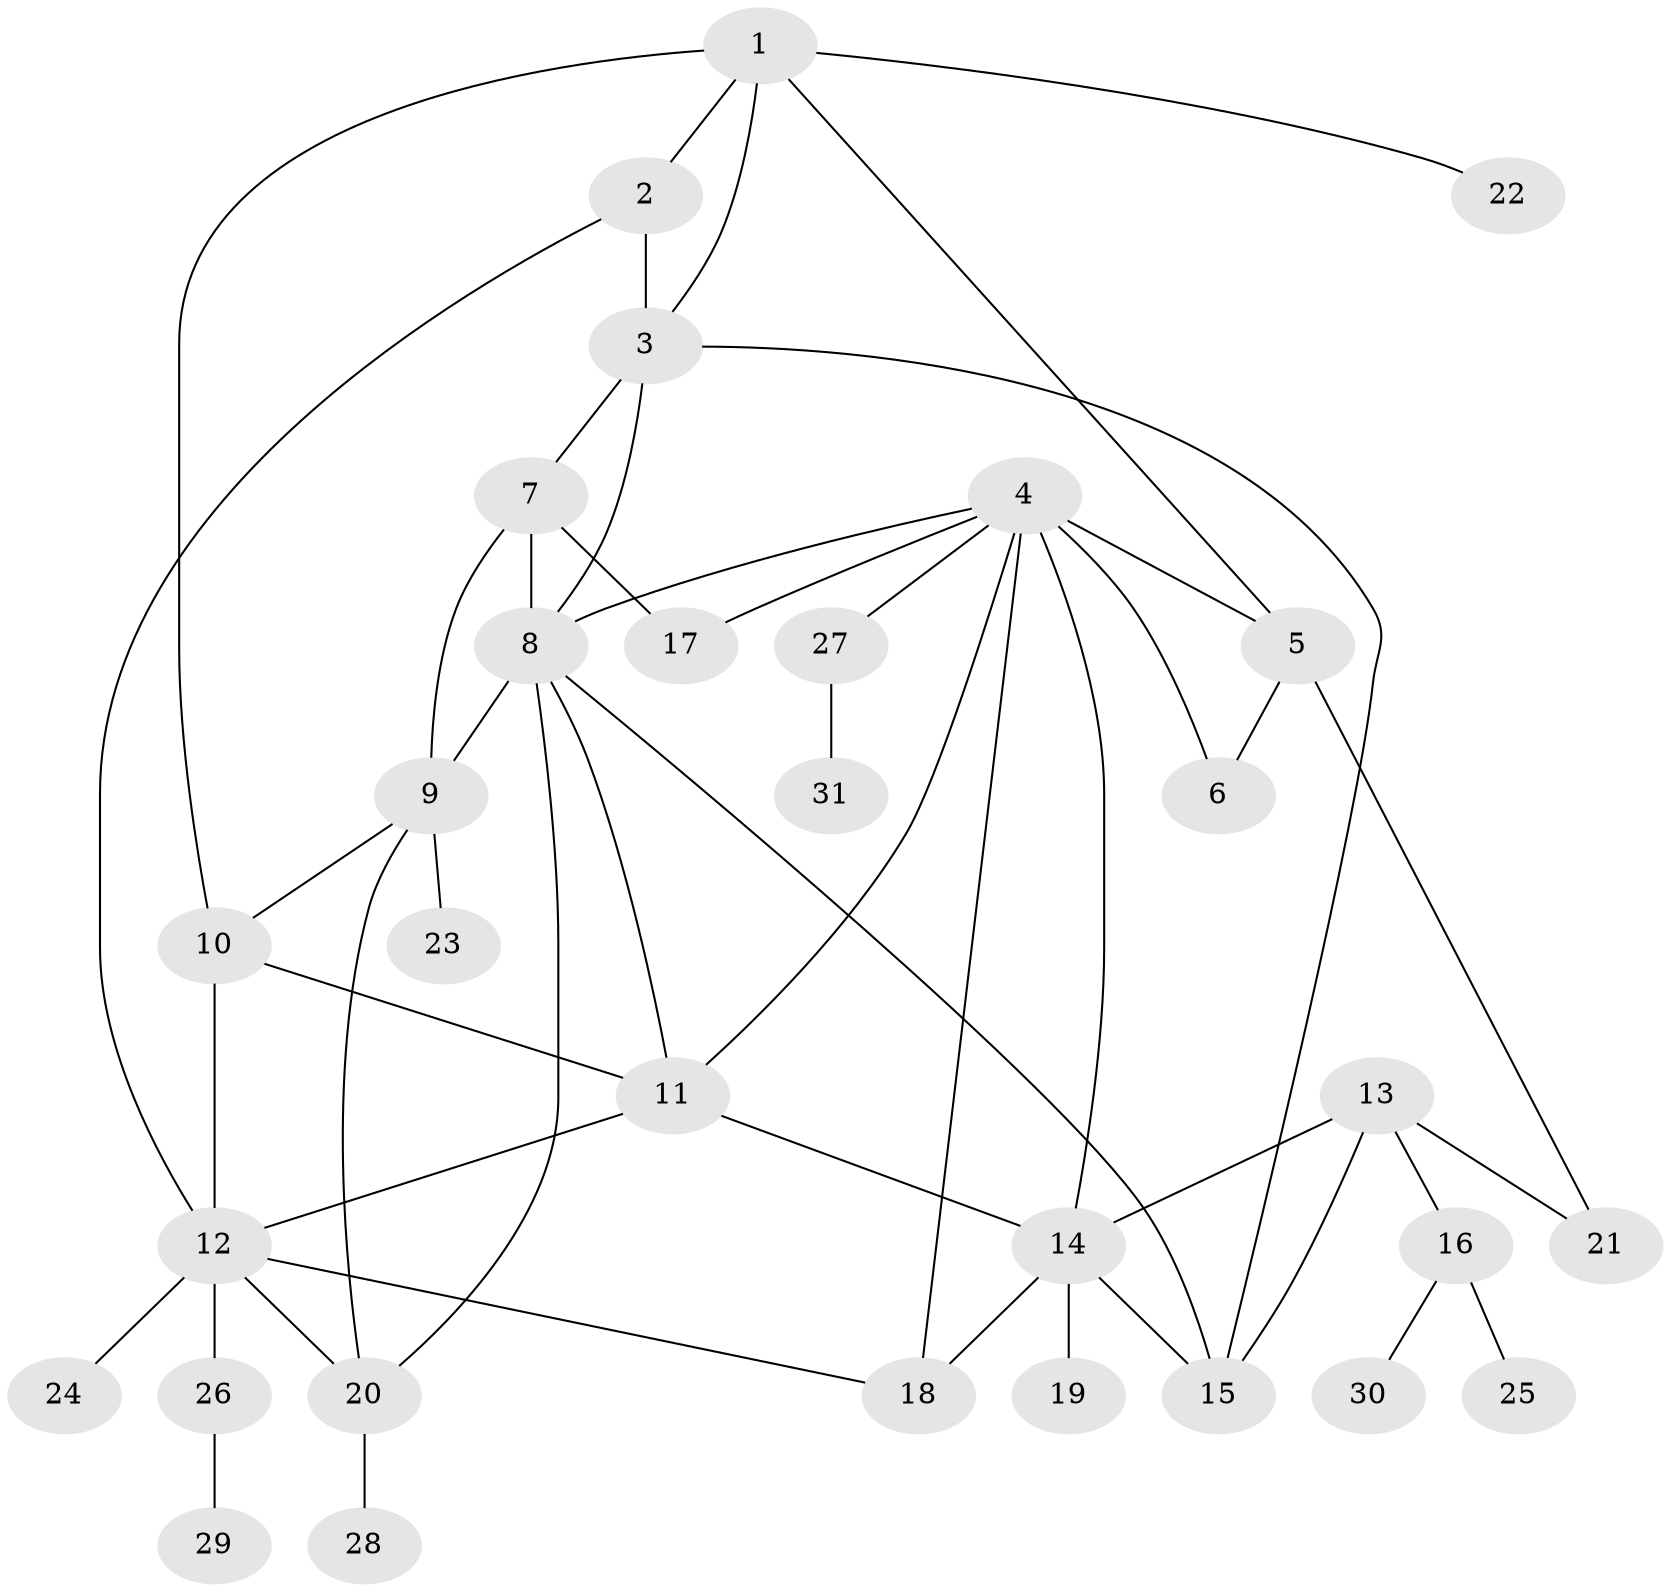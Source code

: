 // original degree distribution, {7: 0.04054054054054054, 2: 0.2702702702702703, 12: 0.013513513513513514, 5: 0.04054054054054054, 10: 0.013513513513513514, 4: 0.013513513513513514, 8: 0.013513513513513514, 6: 0.02702702702702703, 9: 0.02702702702702703, 1: 0.47297297297297297, 3: 0.06756756756756757}
// Generated by graph-tools (version 1.1) at 2025/52/03/04/25 22:52:33]
// undirected, 31 vertices, 50 edges
graph export_dot {
  node [color=gray90,style=filled];
  1;
  2;
  3;
  4;
  5;
  6;
  7;
  8;
  9;
  10;
  11;
  12;
  13;
  14;
  15;
  16;
  17;
  18;
  19;
  20;
  21;
  22;
  23;
  24;
  25;
  26;
  27;
  28;
  29;
  30;
  31;
  1 -- 2 [weight=1.0];
  1 -- 3 [weight=1.0];
  1 -- 5 [weight=1.0];
  1 -- 10 [weight=1.0];
  1 -- 22 [weight=1.0];
  2 -- 3 [weight=2.0];
  2 -- 12 [weight=1.0];
  3 -- 7 [weight=1.0];
  3 -- 8 [weight=1.0];
  3 -- 15 [weight=1.0];
  4 -- 5 [weight=1.0];
  4 -- 6 [weight=3.0];
  4 -- 8 [weight=2.0];
  4 -- 11 [weight=1.0];
  4 -- 14 [weight=1.0];
  4 -- 17 [weight=1.0];
  4 -- 18 [weight=1.0];
  4 -- 27 [weight=1.0];
  5 -- 6 [weight=1.0];
  5 -- 21 [weight=1.0];
  7 -- 8 [weight=6.0];
  7 -- 9 [weight=1.0];
  7 -- 17 [weight=1.0];
  8 -- 9 [weight=1.0];
  8 -- 11 [weight=1.0];
  8 -- 15 [weight=1.0];
  8 -- 20 [weight=1.0];
  9 -- 10 [weight=2.0];
  9 -- 20 [weight=1.0];
  9 -- 23 [weight=3.0];
  10 -- 11 [weight=1.0];
  10 -- 12 [weight=1.0];
  11 -- 12 [weight=1.0];
  11 -- 14 [weight=1.0];
  12 -- 18 [weight=1.0];
  12 -- 20 [weight=1.0];
  12 -- 24 [weight=1.0];
  12 -- 26 [weight=1.0];
  13 -- 14 [weight=1.0];
  13 -- 15 [weight=1.0];
  13 -- 16 [weight=1.0];
  13 -- 21 [weight=1.0];
  14 -- 15 [weight=1.0];
  14 -- 18 [weight=1.0];
  14 -- 19 [weight=1.0];
  16 -- 25 [weight=2.0];
  16 -- 30 [weight=1.0];
  20 -- 28 [weight=1.0];
  26 -- 29 [weight=1.0];
  27 -- 31 [weight=1.0];
}
